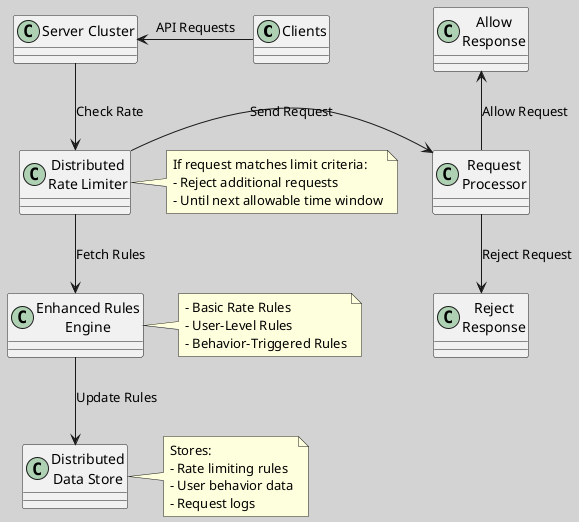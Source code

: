 @startuml
skinparam backgroundColor #D3D3D3

!define RECTANGLE class
!define DATABASE class

RECTANGLE Clients
RECTANGLE "Server Cluster"
RECTANGLE "Distributed\nRate Limiter"
RECTANGLE "Enhanced Rules\nEngine"
DATABASE "Distributed\nData Store"
RECTANGLE "Request\nProcessor"
RECTANGLE "Reject\nResponse" as Reject
RECTANGLE "Allow\nResponse" as Allow

Clients -right-> "Server Cluster" : API Requests
"Server Cluster" -down-> "Distributed\nRate Limiter" : Check Rate
"Distributed\nRate Limiter" -down-> "Enhanced Rules\nEngine" : Fetch Rules
"Enhanced Rules\nEngine" -down-> "Distributed\nData Store" : Update Rules
"Distributed\nRate Limiter" -right-> "Request\nProcessor" : Send Request
"Request\nProcessor" -up-> Allow : Allow Request
"Request\nProcessor" -down-> Reject : Reject Request

note right of "Distributed\nRate Limiter"
  If request matches limit criteria:
  - Reject additional requests
  - Until next allowable time window
end note

note right of "Enhanced Rules\nEngine"
  - Basic Rate Rules
  - User-Level Rules
  - Behavior-Triggered Rules
end note

note right of "Distributed\nData Store"
  Stores:
  - Rate limiting rules
  - User behavior data
  - Request logs
end note

@enduml
